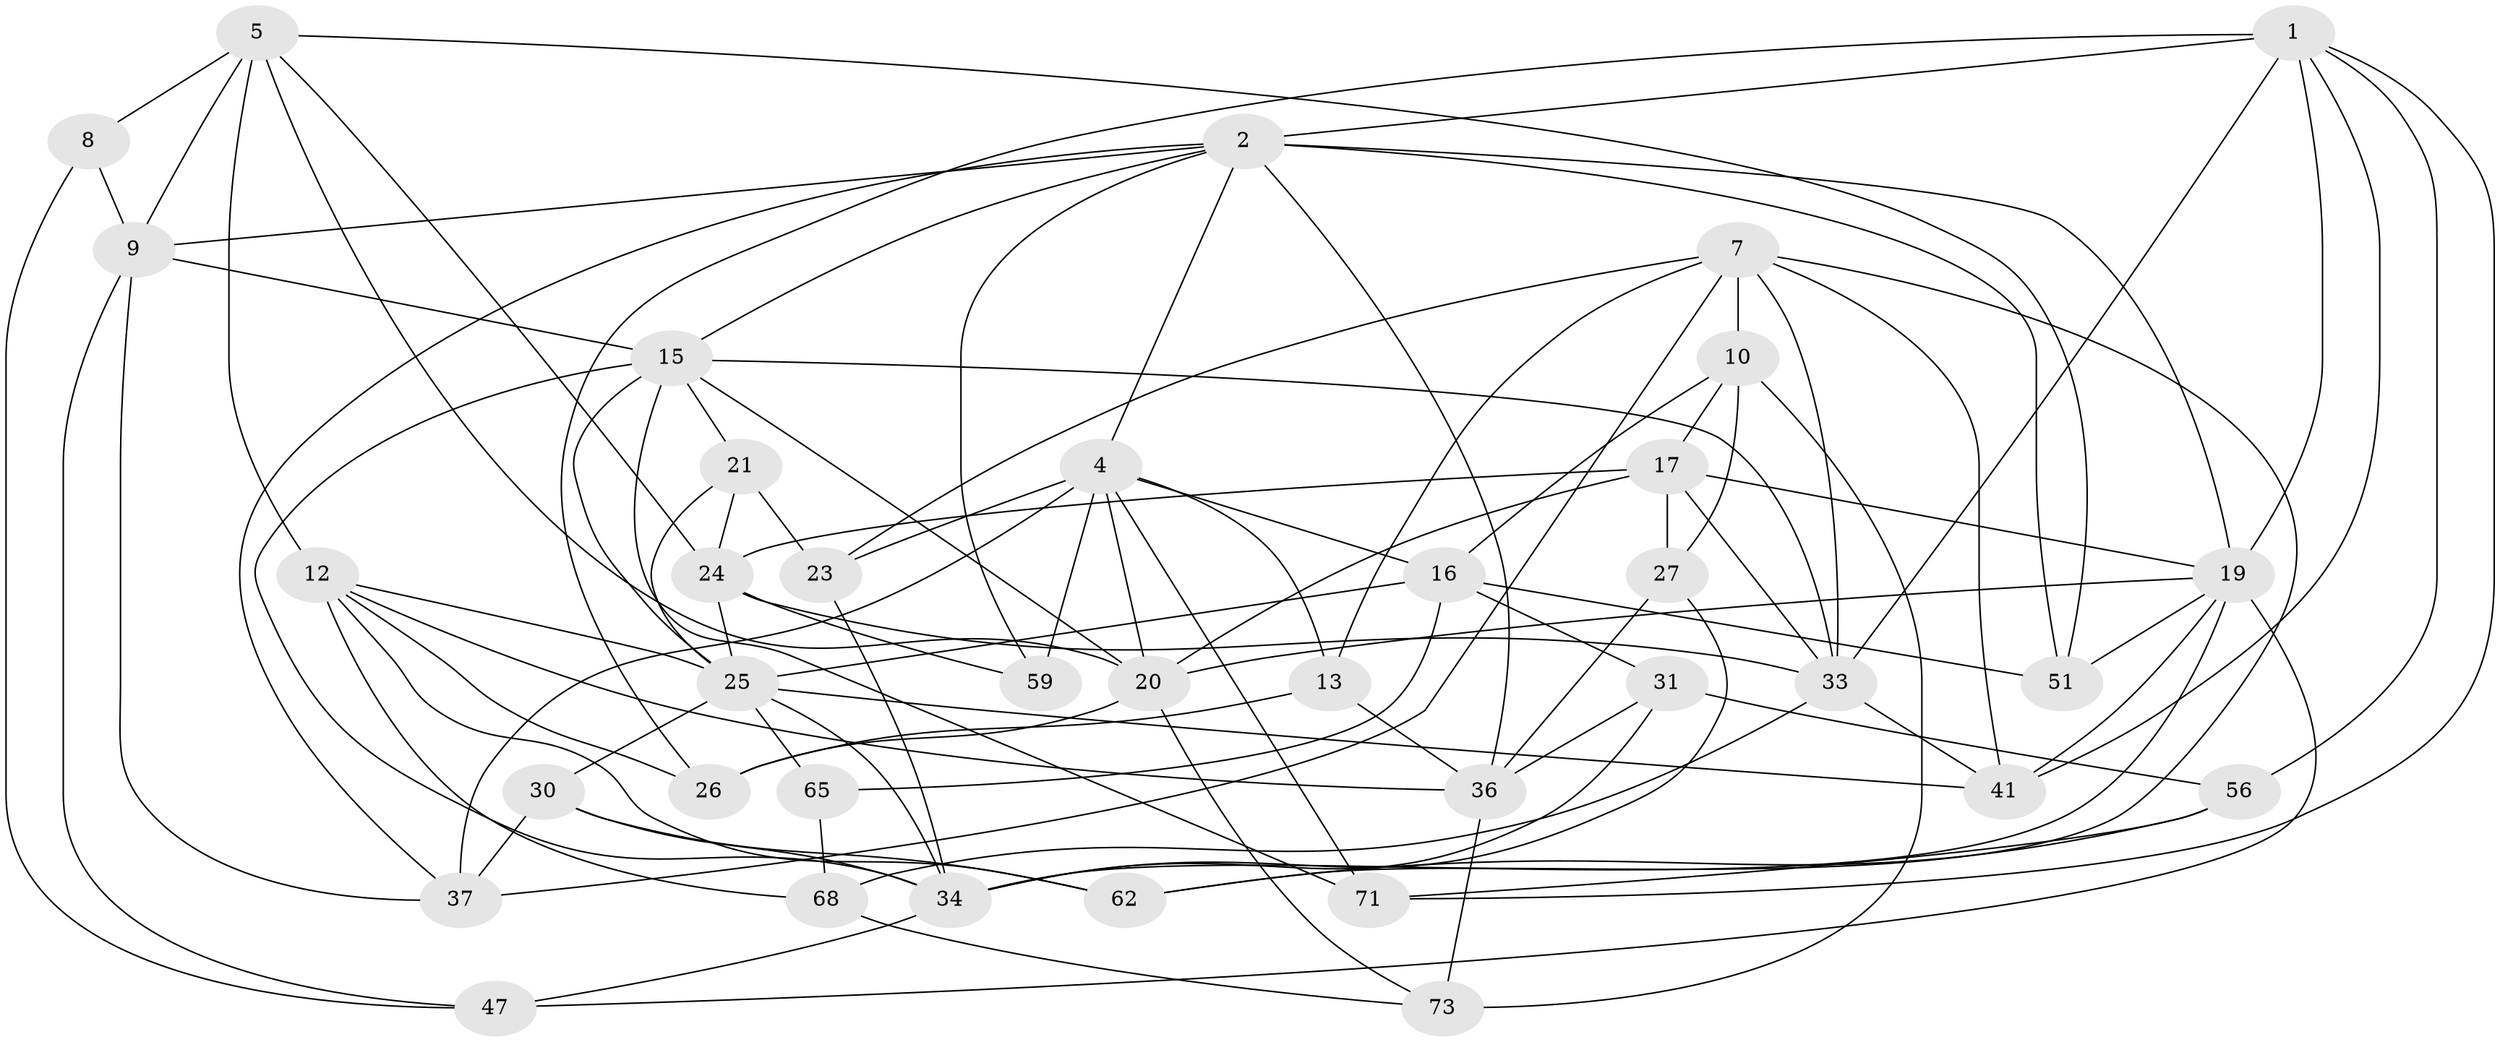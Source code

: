// original degree distribution, {4: 1.0}
// Generated by graph-tools (version 1.1) at 2025/20/03/04/25 18:20:57]
// undirected, 37 vertices, 100 edges
graph export_dot {
graph [start="1"]
  node [color=gray90,style=filled];
  1 [super="+3+66"];
  2 [super="+6+39"];
  4 [super="+55+42+29"];
  5 [super="+57"];
  7 [super="+14+43"];
  8;
  9 [super="+46+63"];
  10 [super="+11"];
  12 [super="+70"];
  13;
  15 [super="+49"];
  16 [super="+18"];
  17 [super="+22"];
  19 [super="+69+38"];
  20 [super="+40+32"];
  21;
  23;
  24 [super="+35"];
  25 [super="+28+44"];
  26;
  27;
  30;
  31;
  33 [super="+48+67"];
  34 [super="+72+61"];
  36 [super="+74"];
  37 [super="+45"];
  41 [super="+75"];
  47;
  51;
  56;
  59;
  62;
  65;
  68;
  71;
  73;
  1 -- 26;
  1 -- 56;
  1 -- 71;
  1 -- 41;
  1 -- 33;
  1 -- 2 [weight=2];
  1 -- 19;
  2 -- 51;
  2 -- 4;
  2 -- 9;
  2 -- 19;
  2 -- 37;
  2 -- 59;
  2 -- 36;
  2 -- 15;
  4 -- 37 [weight=2];
  4 -- 59 [weight=2];
  4 -- 71;
  4 -- 23;
  4 -- 13;
  4 -- 20;
  4 -- 16;
  5 -- 8;
  5 -- 24;
  5 -- 20;
  5 -- 9;
  5 -- 51;
  5 -- 12;
  7 -- 10 [weight=2];
  7 -- 41;
  7 -- 23;
  7 -- 62;
  7 -- 33;
  7 -- 13;
  7 -- 37;
  8 -- 47;
  8 -- 9 [weight=2];
  9 -- 37;
  9 -- 47;
  9 -- 15 [weight=2];
  10 -- 73;
  10 -- 16;
  10 -- 17;
  10 -- 27;
  12 -- 68;
  12 -- 62;
  12 -- 26;
  12 -- 25;
  12 -- 36;
  13 -- 26;
  13 -- 36;
  15 -- 21;
  15 -- 34;
  15 -- 20 [weight=2];
  15 -- 33;
  15 -- 71;
  15 -- 25;
  16 -- 65;
  16 -- 25;
  16 -- 51;
  16 -- 31;
  17 -- 19 [weight=3];
  17 -- 20;
  17 -- 33;
  17 -- 24;
  17 -- 27;
  19 -- 34;
  19 -- 47;
  19 -- 20;
  19 -- 51;
  19 -- 41;
  20 -- 73;
  20 -- 26;
  21 -- 23;
  21 -- 24;
  21 -- 25;
  23 -- 34;
  24 -- 59;
  24 -- 25;
  24 -- 33;
  25 -- 65 [weight=2];
  25 -- 34;
  25 -- 30;
  25 -- 41;
  27 -- 36;
  27 -- 34;
  30 -- 62;
  30 -- 34;
  30 -- 37;
  31 -- 56;
  31 -- 34;
  31 -- 36;
  33 -- 41 [weight=2];
  33 -- 68;
  34 -- 47;
  36 -- 73;
  56 -- 62;
  56 -- 71;
  65 -- 68;
  68 -- 73;
}
